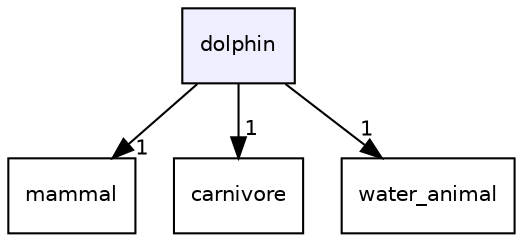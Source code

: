 digraph "dolphin" {
  compound=true
  node [ fontsize="10", fontname="Helvetica"];
  edge [ labelfontsize="10", labelfontname="Helvetica"];
  dir_bda53094dc65375c8f01379f7d9244dc [shape=box, label="dolphin", style="filled", fillcolor="#eeeeff", pencolor="black", URL="dir_bda53094dc65375c8f01379f7d9244dc.html"];
  dir_7d9fa14e413bd664dca6d5c8691fddd9 [shape=box label="mammal" URL="dir_7d9fa14e413bd664dca6d5c8691fddd9.html"];
  dir_edf397f3234c08e1347fc2ffaa9619ef [shape=box label="carnivore" URL="dir_edf397f3234c08e1347fc2ffaa9619ef.html"];
  dir_43077ec27605880ea06137d5578c96fe [shape=box label="water_animal" URL="dir_43077ec27605880ea06137d5578c96fe.html"];
  dir_bda53094dc65375c8f01379f7d9244dc->dir_7d9fa14e413bd664dca6d5c8691fddd9 [headlabel="1", labeldistance=1.5 headhref="dir_000009_000031.html"];
  dir_bda53094dc65375c8f01379f7d9244dc->dir_edf397f3234c08e1347fc2ffaa9619ef [headlabel="1", labeldistance=1.5 headhref="dir_000009_000005.html"];
  dir_bda53094dc65375c8f01379f7d9244dc->dir_43077ec27605880ea06137d5578c96fe [headlabel="1", labeldistance=1.5 headhref="dir_000009_000045.html"];
}
